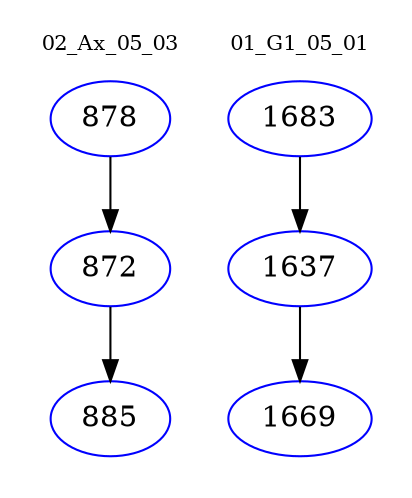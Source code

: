 digraph{
subgraph cluster_0 {
color = white
label = "02_Ax_05_03";
fontsize=10;
T0_878 [label="878", color="blue"]
T0_878 -> T0_872 [color="black"]
T0_872 [label="872", color="blue"]
T0_872 -> T0_885 [color="black"]
T0_885 [label="885", color="blue"]
}
subgraph cluster_1 {
color = white
label = "01_G1_05_01";
fontsize=10;
T1_1683 [label="1683", color="blue"]
T1_1683 -> T1_1637 [color="black"]
T1_1637 [label="1637", color="blue"]
T1_1637 -> T1_1669 [color="black"]
T1_1669 [label="1669", color="blue"]
}
}
